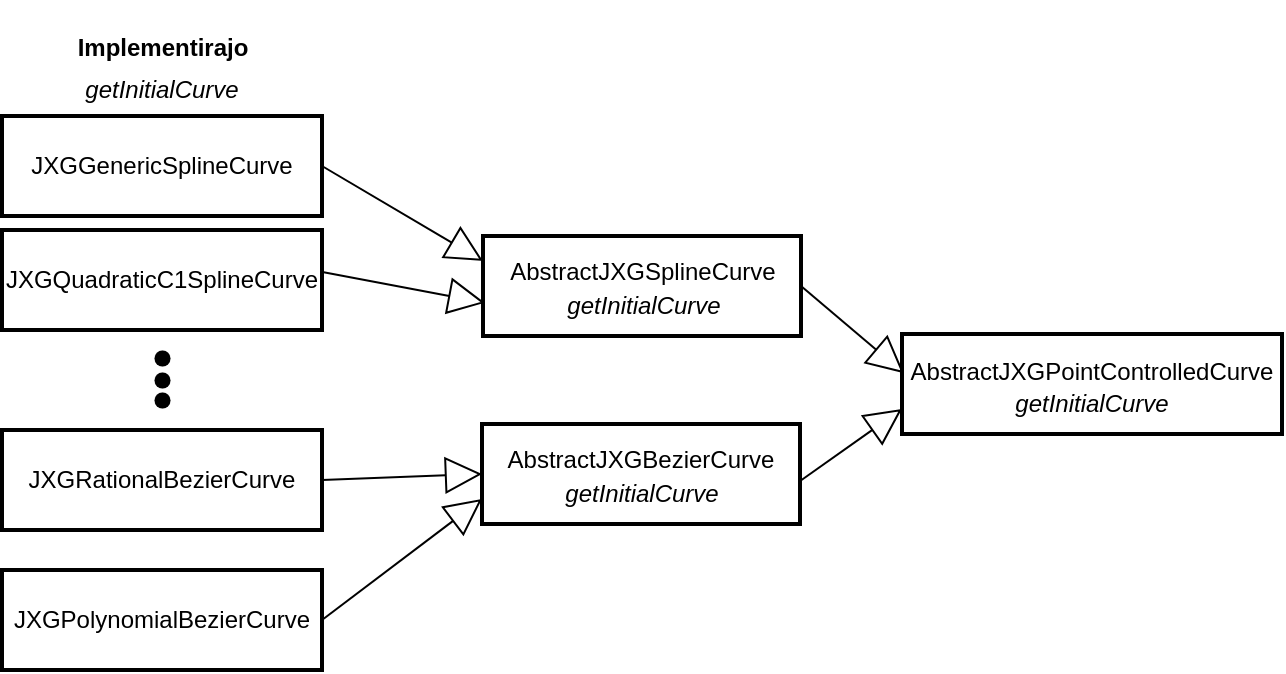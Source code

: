 <mxfile version="24.7.13">
  <diagram name="Page-1" id="CvhjbtxJpAnkuYpp8DQP">
    <mxGraphModel dx="1765" dy="1390" grid="1" gridSize="10" guides="1" tooltips="1" connect="1" arrows="1" fold="1" page="1" pageScale="1" pageWidth="827" pageHeight="583" math="0" shadow="0">
      <root>
        <mxCell id="0" />
        <mxCell id="1" parent="0" />
        <mxCell id="L792V39x15litVdkWeOh-18" value="JXGGenericSplineCurve" style="whiteSpace=wrap;strokeWidth=2;verticalAlign=middle;" parent="1" vertex="1">
          <mxGeometry x="-700" y="-502" width="160" height="50" as="geometry" />
        </mxCell>
        <mxCell id="L792V39x15litVdkWeOh-23" value="AbstractJXGPointControlledCurve&#xa;" style="strokeWidth=2;textShadow=0;fontStyle=0" parent="1" vertex="1">
          <mxGeometry x="-250" y="-393" width="190" height="50" as="geometry" />
        </mxCell>
        <mxCell id="wIcexeNxMYov8hJtN3G0-4" value="AbstractJXGBezierCurve&#xa;" style="whiteSpace=wrap;strokeWidth=2;verticalAlign=middle;" vertex="1" parent="1">
          <mxGeometry x="-460" y="-348" width="159" height="50" as="geometry" />
        </mxCell>
        <mxCell id="wIcexeNxMYov8hJtN3G0-12" value="" style="endArrow=block;endSize=16;endFill=0;html=1;rounded=0;entryX=0.005;entryY=0.391;entryDx=0;entryDy=0;exitX=1;exitY=0.5;exitDx=0;exitDy=0;entryPerimeter=0;" edge="1" parent="1" source="wIcexeNxMYov8hJtN3G0-43" target="L792V39x15litVdkWeOh-23">
          <mxGeometry width="160" relative="1" as="geometry">
            <mxPoint x="-460" y="-410" as="sourcePoint" />
            <mxPoint x="-300" y="-410" as="targetPoint" />
          </mxGeometry>
        </mxCell>
        <mxCell id="wIcexeNxMYov8hJtN3G0-13" value="" style="endArrow=block;endSize=16;endFill=0;html=1;rounded=0;entryX=0;entryY=0.75;entryDx=0;entryDy=0;exitX=0.997;exitY=0.577;exitDx=0;exitDy=0;exitPerimeter=0;" edge="1" parent="1" source="wIcexeNxMYov8hJtN3G0-4" target="L792V39x15litVdkWeOh-23">
          <mxGeometry width="160" relative="1" as="geometry">
            <mxPoint x="-349" y="-330.0" as="sourcePoint" />
            <mxPoint x="-250" y="-355.0" as="targetPoint" />
          </mxGeometry>
        </mxCell>
        <mxCell id="wIcexeNxMYov8hJtN3G0-16" value="JXGQuadraticC1SplineCurve" style="whiteSpace=wrap;strokeWidth=2;verticalAlign=middle;" vertex="1" parent="1">
          <mxGeometry x="-700" y="-445" width="160" height="50" as="geometry" />
        </mxCell>
        <mxCell id="wIcexeNxMYov8hJtN3G0-17" value="JXGRationalBezierCurve" style="whiteSpace=wrap;strokeWidth=2;verticalAlign=middle;" vertex="1" parent="1">
          <mxGeometry x="-700" y="-345" width="160" height="50" as="geometry" />
        </mxCell>
        <mxCell id="wIcexeNxMYov8hJtN3G0-18" value="JXGPolynomialBezierCurve" style="whiteSpace=wrap;strokeWidth=2;verticalAlign=middle;" vertex="1" parent="1">
          <mxGeometry x="-700" y="-275" width="160" height="50" as="geometry" />
        </mxCell>
        <mxCell id="wIcexeNxMYov8hJtN3G0-20" value="" style="endArrow=block;endSize=16;endFill=0;html=1;rounded=0;entryX=0;entryY=0.5;entryDx=0;entryDy=0;exitX=1;exitY=0.5;exitDx=0;exitDy=0;" edge="1" parent="1" source="wIcexeNxMYov8hJtN3G0-17" target="wIcexeNxMYov8hJtN3G0-4">
          <mxGeometry width="160" relative="1" as="geometry">
            <mxPoint x="-660" y="-348" as="sourcePoint" />
            <mxPoint x="-570" y="-342.0" as="targetPoint" />
          </mxGeometry>
        </mxCell>
        <mxCell id="wIcexeNxMYov8hJtN3G0-21" value="" style="endArrow=block;endSize=16;endFill=0;html=1;rounded=0;entryX=0;entryY=0.75;entryDx=0;entryDy=0;exitX=1;exitY=0.5;exitDx=0;exitDy=0;" edge="1" parent="1" source="wIcexeNxMYov8hJtN3G0-18" target="wIcexeNxMYov8hJtN3G0-4">
          <mxGeometry width="160" relative="1" as="geometry">
            <mxPoint x="-640" y="-268" as="sourcePoint" />
            <mxPoint x="-569.48" y="-333.0" as="targetPoint" />
          </mxGeometry>
        </mxCell>
        <mxCell id="wIcexeNxMYov8hJtN3G0-27" value="" style="ellipse;whiteSpace=wrap;html=1;fillColor=#000000;strokeWidth=0.01;" vertex="1" parent="1">
          <mxGeometry x="-624" y="-374" width="8" height="8" as="geometry" />
        </mxCell>
        <mxCell id="wIcexeNxMYov8hJtN3G0-29" value="&lt;i&gt;getInitialCurve&lt;/i&gt;" style="text;html=1;align=center;verticalAlign=middle;whiteSpace=wrap;rounded=0;" vertex="1" parent="1">
          <mxGeometry x="-185" y="-373" width="60" height="30" as="geometry" />
        </mxCell>
        <mxCell id="wIcexeNxMYov8hJtN3G0-35" value="&lt;i&gt;getInitialCurve&lt;/i&gt;" style="text;html=1;align=center;verticalAlign=middle;whiteSpace=wrap;rounded=0;" vertex="1" parent="1">
          <mxGeometry x="-650" y="-530" width="60" height="30" as="geometry" />
        </mxCell>
        <mxCell id="wIcexeNxMYov8hJtN3G0-36" value="&lt;font style=&quot;font-size: 12px;&quot;&gt;Implementirajo&lt;/font&gt;" style="text;strokeColor=none;fillColor=none;html=1;fontSize=24;fontStyle=1;verticalAlign=middle;align=center;" vertex="1" parent="1">
          <mxGeometry x="-675" y="-560" width="110" height="40" as="geometry" />
        </mxCell>
        <mxCell id="wIcexeNxMYov8hJtN3G0-38" value="" style="ellipse;whiteSpace=wrap;html=1;fillColor=#000000;strokeWidth=0.01;" vertex="1" parent="1">
          <mxGeometry x="-624" y="-385" width="8" height="8" as="geometry" />
        </mxCell>
        <mxCell id="wIcexeNxMYov8hJtN3G0-39" value="" style="ellipse;whiteSpace=wrap;html=1;fillColor=#000000;strokeWidth=0.01;" vertex="1" parent="1">
          <mxGeometry x="-624" y="-364" width="8" height="8" as="geometry" />
        </mxCell>
        <mxCell id="wIcexeNxMYov8hJtN3G0-42" value="&lt;i&gt;getInitialCurve&lt;/i&gt;" style="text;html=1;align=center;verticalAlign=middle;whiteSpace=wrap;rounded=0;" vertex="1" parent="1">
          <mxGeometry x="-410" y="-328" width="60" height="30" as="geometry" />
        </mxCell>
        <mxCell id="wIcexeNxMYov8hJtN3G0-43" value="AbstractJXGSplineCurve&#xa;" style="whiteSpace=wrap;strokeWidth=2;verticalAlign=middle;" vertex="1" parent="1">
          <mxGeometry x="-459.5" y="-442" width="159" height="50" as="geometry" />
        </mxCell>
        <mxCell id="wIcexeNxMYov8hJtN3G0-44" value="&lt;i&gt;getInitialCurve&lt;/i&gt;" style="text;html=1;align=center;verticalAlign=middle;whiteSpace=wrap;rounded=0;" vertex="1" parent="1">
          <mxGeometry x="-409.5" y="-422" width="60" height="30" as="geometry" />
        </mxCell>
        <mxCell id="wIcexeNxMYov8hJtN3G0-46" value="" style="endArrow=block;endSize=16;endFill=0;html=1;rounded=0;entryX=0;entryY=0.25;entryDx=0;entryDy=0;exitX=1;exitY=0.5;exitDx=0;exitDy=0;" edge="1" parent="1" source="L792V39x15litVdkWeOh-18" target="wIcexeNxMYov8hJtN3G0-43">
          <mxGeometry width="160" relative="1" as="geometry">
            <mxPoint x="-520" y="-487" as="sourcePoint" />
            <mxPoint x="-440" y="-500" as="targetPoint" />
          </mxGeometry>
        </mxCell>
        <mxCell id="wIcexeNxMYov8hJtN3G0-47" value="" style="endArrow=block;endSize=16;endFill=0;html=1;rounded=0;entryX=0.006;entryY=0.668;entryDx=0;entryDy=0;exitX=0.997;exitY=0.418;exitDx=0;exitDy=0;exitPerimeter=0;entryPerimeter=0;" edge="1" parent="1" source="wIcexeNxMYov8hJtN3G0-16" target="wIcexeNxMYov8hJtN3G0-43">
          <mxGeometry width="160" relative="1" as="geometry">
            <mxPoint x="-530" y="-423" as="sourcePoint" />
            <mxPoint x="-449" y="-385" as="targetPoint" />
          </mxGeometry>
        </mxCell>
      </root>
    </mxGraphModel>
  </diagram>
</mxfile>
